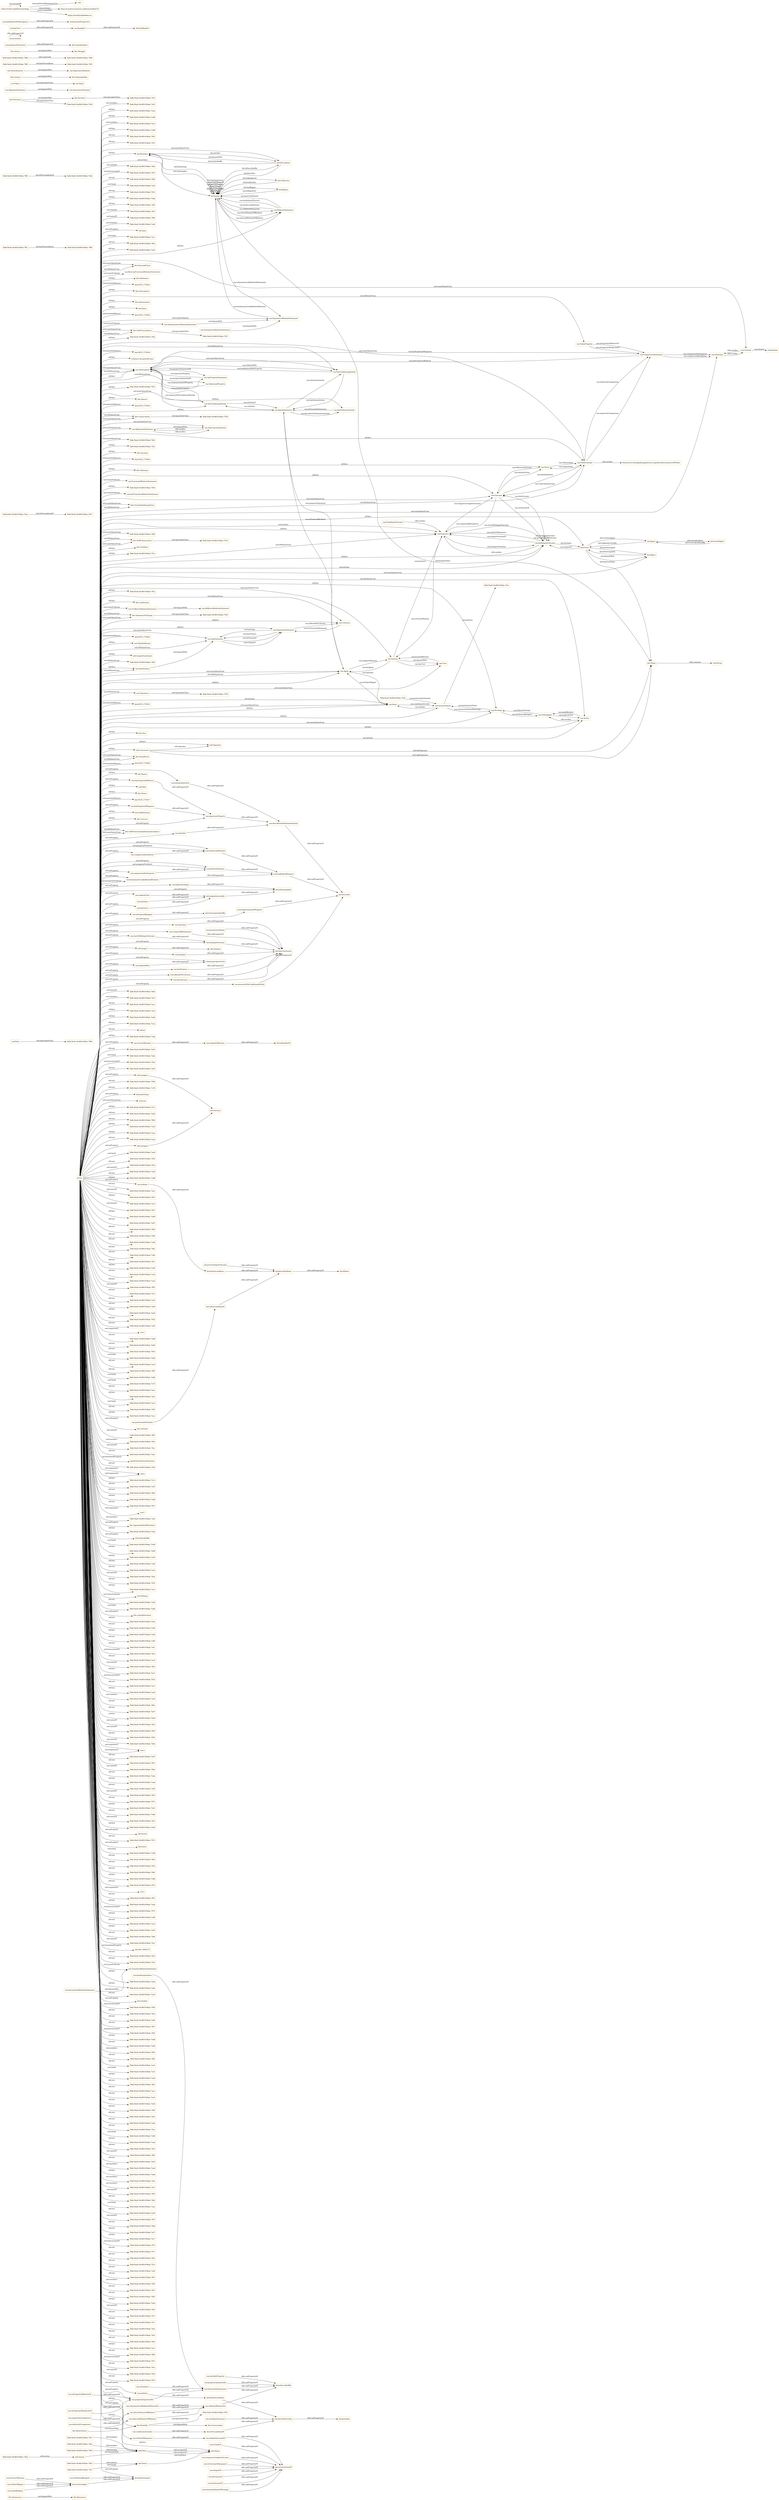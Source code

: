 digraph ar2dtool_diagram { 
rankdir=LR;
size="1501"
node [shape = rectangle, color="orange"]; "bhv:Dominance" "dul:Situation" "odrl:Action" "vae:Path" "5b8c54a9:18c981039ab:-7fea" "5b8c54a9:18c981039ab:-7ffc" "vae:AntiSymmetricRelationStatement" "bhv:PersonalFocus" "5b8c54a9:18c981039ab:-7ff0" "vae:ReverseFunctionalRelationStatement" "bhv:Hedonism" "obo:NCIT_C75921" "bhv:Societal" "vae:ComparisonStatement" "bhv:Universalism" "5b8c54a9:18c981039ab:-7f80" "5b8c54a9:18c981039ab:-7f45" "vae:AwarenessSituation" "vae:Value" "bhv:Stimulation" "odrl:Policy" "bhv:Achievement" "dul:Norm" "obo:NCIT_C75922" "vae:AlignmentSituation" "odrl:Operator" "vae:VaeProperty" "bhv:SelfTrascendence" "5b8c54a9:18c981039ab:-7f4a" "vae:Outcome" "vae:AsymmetricRelationStatement" "obo:NCIT_C75918" "schema:ConceptualFrame" "vae:VaeEntity" "vae:MultiInputOutcome" "5b8c54a9:18c981039ab:-7f3d" "bhv:Conservation" "5b8c54a9:18c981039ab:-7f32" "5b8c54a9:18c981039ab:-7f27" "vae:AlignmentStatement" "bhv:Dependability" "dul:SocialObject" "bhv:Caring" "odrl:Asset" "bhv:Nature" "vae:Generalization" "obo:NCIT_C75919" "5b8c54a9:18c981039ab:-7fd2" "vae:Context" "5b8c54a9:18c981039ab:-7fed" "vae:SymmetricRelationStatement" "vae:ActionOnState" "vae:VaeStatement" "5b8c54a9:18c981039ab:-7ff6" "5b8c54a9:18c981039ab:-7fa5" "5b8c54a9:18c981039ab:-7f3c" "bhv:Security" "obo:NCIT_C75924" "dul:Object" "bhv:Tolerance" "vae:System" "bhv:Humility" "vae:FunctionalRelationStatement" "5b8c54a9:18c981039ab:-7f1f" "5b8c54a9:18c981039ab:-7f50" "odrl:Party" "vae:AntiTransitiveRelationStatement" "vae:Norm" "bhv:GrowthAndAnxietyFree" "vae:User" "5b8c54a9:18c981039ab:-7fcf" "vae:Sequence" "vae:AgentStatement" "5b8c54a9:18c981039ab:-7f94" "vae:VaeConditionedEntity" "bhv:Tradition" "5b8c54a9:18c981039ab:-7f1e" "dul:Event" "dul:Agent" "5b8c54a9:18c981039ab:-7f33" "bhv:SelfEnhancement" "vae:Strategy" "vae:Agent" "bhv:Benevolence" "vae:FinalInputOutcome" "5b8c54a9:18c981039ab:-7fd8" "5b8c54a9:18c981039ab:-7fdb" "5b8c54a9:18c981039ab:-7f5c" "vae:VaeSituation" "bhv:Conformity" "vae:Action" "vae:TransitiveRelationStatement" "bhv:Resources" "dul:Collection" "5b8c54a9:18c981039ab:-7f76" "vae:AwarenessStatement" "vae:IrreflexiveRelationStatement" "obo:NCIT_C75925" "vae:ValueDefinition" "5b8c54a9:18c981039ab:-7fe1" "bhv:OpennessToChange" "5b8c54a9:18c981039ab:-7ff3" "vae:ActingAgent" "odrl:LogicalConstraint" "5b8c54a9:18c981039ab:-7f5d" "5b8c54a9:18c981039ab:-7f9e" "vae:ValueConcept" "vae:ValueProperty" "5b8c54a9:18c981039ab:-7fc9" "5b8c54a9:18c981039ab:-7f51" "vae:VaeStatementEntity" "vae:Criterion" "obo:NCIT_C75915" "bhv:Thought" "vae:Transition" "vae:State" "dul:Entity" "5b8c54a9:18c981039ab:-7fe7" "bhv:Face" "vae:VaeConditioningEntity" "vae:VaePropertyStatement" "bhv:SocialFocus" "obo:NCIT_C75920" "odrl:Constraint" "vae:IntransitiveRelationStatement" "vae:OptimizedProperty" "dul:Theory" "dul:Region" "dul:Description" "bhv:Action" "vcvf:Value" "odrl:Rule" "bhv:Power" "vae:ImportanceRelation" "bhv:Personal" "5b8c54a9:18c981039ab:-7fcc" "vae:ReflexiveRelationStatement" "5b8c54a9:18c981039ab:-7fde" "5b8c54a9:18c981039ab:-7fd5" "obo:NCIT_C75917" "5b8c54a9:18c981039ab:-7ff9" "vae:ArgumentStatement" "5b8c54a9:18c981039ab:-7fe4" "bhv:SelfDirection" "bhv:Concern" "vae:RelationStatement" "bhv:SelfProtectionAndAnxietyAvoidance" ; /*classes style*/
	"bhv:Action" -> "bhv:Thought" [ label = "owl:disjointWith" ];
	"vae:AsymmetricRelationStatement" -> "vae:SymmetricRelationStatement" [ label = "owl:disjointWith" ];
	"vae:proposesStatement" -> "dul:conceptualizes" [ label = "rdfs:subPropertyOf" ];
	"vae:previousInputOutcome" -> "dul:directlyFollows" [ label = "rdfs:subPropertyOf" ];
	"vae:nextInputOutcome" -> "dul:directlyPrecedes" [ label = "rdfs:subPropertyOf" ];
	"vae:VaeSituation" -> "vae:VaeStatement" [ label = "owl:disjointWith" ];
	"vae:hasTrace" -> "dul:isAgentInvolvedIn" [ label = "rdfs:subPropertyOf" ];
	"vae:comparisonHasInferior" -> "vae:hasSecondElement" [ label = "rdfs:subPropertyOf" ];
	"vae:Path" -> "5b8c54a9:18c981039ab:-7f80" [ label = "owl:equivalentClass" ];
	"vae:isInputOf" -> "dul:isConstituentOf" [ label = "rdfs:subPropertyOf" ];
	"vae:isSymmetricallyRelatedElementIn" -> "vae:isRelatedElementIn" [ label = "rdfs:subPropertyOf" ];
	"dul:involvesAgent" -> "dul:hasParticipant" [ label = "rdfs:subPropertyOf" ];
	"terms:license" -> "terms:license" [ label = "rdfs:subPropertyOf" ];
	"dul:isAgentInvolvedIn" -> "dul:isParticipantIn" [ label = "rdfs:subPropertyOf" ];
	"bhv:SelfTrascendence" -> "5b8c54a9:18c981039ab:-7f27" [ label = "owl:equivalentClass" ];
	"vae:describesVaeStatementEntity" -> "dul:describes" [ label = "rdfs:subPropertyOf" ];
	"dul:Event" -> "dul:Object" [ label = "owl:disjointWith" ];
	"vae:isPremiseOf" -> "dul:isConstituentOf" [ label = "rdfs:subPropertyOf" ];
	"vae:interpretationOn" -> "vae:describesVaeStatementEntity" [ label = "rdfs:subPropertyOf" ];
	"dul:Description" -> "dul:Situation" [ label = "owl:disjointWith" ];
	"odrl:Action" -> "odrl:Party" [ label = "owl:disjointWith" ];
	"vae:madeByAgent" -> "dul:involvesAgent" [ label = "rdfs:subPropertyOf" ];
	"dul:isPreconditionOf" -> "dul:directlyPrecedes" [ label = "rdfs:subPropertyOf" ];
	"vae:isOutcomeOf" -> "dul:isConstituentOf" [ label = "rdfs:subPropertyOf" ];
	"vae:isPresentInStatement" -> "dul:isDescribedBy" [ label = "rdfs:subPropertyOf" ];
	"vae:hasInput" -> "dul:hasConstituent" [ label = "rdfs:subPropertyOf" ];
	"bhv:Personal" -> "bhv:Societal" [ label = "owl:disjointWith" ];
	"bhv:Personal" -> "5b8c54a9:18c981039ab:-7f3d" [ label = "owl:equivalentClass" ];
	"vae:hasUser" -> "vae:hasAgent" [ label = "rdfs:subPropertyOf" ];
	"vae:hasRelatedElement" -> "dul:describes" [ label = "rdfs:subPropertyOf" ];
	"vae:onState" -> "dul:hasPrecondition" [ label = "rdfs:subPropertyOf" ];
	"vae:hasActionOnState" -> "dul:hasConstituent" [ label = "rdfs:subPropertyOf" ];
	"dul:hasPrecondition" -> "dul:directlyFollows" [ label = "rdfs:subPropertyOf" ];
	"vae:hasPropertyOfSuperior" -> "vae:expressesProperty" [ label = "rdfs:subPropertyOf" ];
	"bhv:Conservation" -> "5b8c54a9:18c981039ab:-7f5d" [ label = "owl:equivalentClass" ];
	"bhv:Societal" -> "5b8c54a9:18c981039ab:-7f1f" [ label = "owl:equivalentClass" ];
	"vae:Transition" -> "5b8c54a9:18c981039ab:-7f76" [ label = "owl:equivalentClass" ];
	"vae:comparisonHasSuperior" -> "vae:hasFirstElement" [ label = "rdfs:subPropertyOf" ];
	"vae:hasOutcome" -> "dul:hasConstituent" [ label = "rdfs:subPropertyOf" ];
	"vae:isProposedByAgent" -> "dul:isConceptualizedBy" [ label = "rdfs:subPropertyOf" ];
	"bhv:Dominance" -> "bhv:Resources" [ label = "owl:disjointWith" ];
	"vae:isEntityOf" -> "vae:isPresentInStatement" [ label = "rdfs:subPropertyOf" ];
	"vae:MultiInputOutcome" -> "vae:Sequence" [ label = "rdfs:seeAlso" ];
	"vae:propertyExpressedAt" -> "vae:isPresentInStatement" [ label = "rdfs:subPropertyOf" ];
	"vae:hasState" -> "dul:isAgentInvolvedIn" [ label = "rdfs:subPropertyOf" ];
	"vae:AwarenessStatement" -> "vae:AlignmentStatement" [ label = "rdfs:seeAlso" ];
	"bhv:Caring" -> "bhv:Dependability" [ label = "owl:disjointWith" ];
	"vae:isAgentOfSystem" -> "dul:isMemberOf" [ label = "rdfs:subPropertyOf" ];
	"vae:ValueConcept" -> "http://www.ontologydesignpatterns.org/ont/values/valuecore#Value" [ label = "rdfs:seeAlso" ];
	"vae:isInputOutcomeOf" -> "dul:isConstituentOf" [ label = "rdfs:subPropertyOf" ];
	"vae:expressesProperty" -> "vae:describesVaeStatementEntity" [ label = "rdfs:subPropertyOf" ];
	"vae:hasAgent" -> "dul:hasMember" [ label = "rdfs:subPropertyOf" ];
	"vae:isFollowedByAgent" -> "dul:hasParticipant" [ label = "rdfs:subPropertyOf" ];
	"vae:hasRelationWithProperty" -> "schema:hasPerspective" [ label = "rdfs:subPropertyOf" ];
	"vae:perform" -> "dul:hasPostcondition" [ label = "rdfs:subPropertyOf" ];
	"vcvf:Value" -> "vae:Value" [ label = "owl:equivalentClass" ];
	"vae:isTraceOfSystem" -> "dul:involvesAgent" [ label = "rdfs:subPropertyOf" ];
	"vae:conditionsActionIn" -> "dul:isPreconditionOf" [ label = "rdfs:subPropertyOf" ];
	"vae:superiorInComparison" -> "vae:isFirstElementOfRelation" [ label = "rdfs:subPropertyOf" ];
	"vae:System" -> "vae:User" [ label = "owl:disjointWith" ];
	"vae:followsStrategy" -> "dul:isParticipantIn" [ label = "rdfs:subPropertyOf" ];
	"vae:hasPropertyOfInferior" -> "vae:expressesProperty" [ label = "rdfs:subPropertyOf" ];
	"vae:composedBySequence" -> "dul:hasConstituent" [ label = "rdfs:subPropertyOf" ];
	"vae:AlignmentSituation" -> "vae:AwarenessSituation" [ label = "owl:disjointWith" ];
	"https://w3id.org/def/vaeontology" -> "vae:" [ label = "vann:preferredNamespaceUri" ];
	"https://w3id.org/def/vaeontology" -> "https://creativecommons.org/licenses/by/4.0/" [ label = "terms:license" ];
	"https://w3id.org/def/vaeontology" -> "https://w3id.org/def/vaeontology" [ label = "owl:versionIRI" ];
	"https://w3id.org/def/vaeontology" -> "https://chowlk.linkeddata.es" [ label = "mod:createdWith" ];
	"vae:isActionOnStateOfStrategy" -> "dul:isConstituentOf" [ label = "rdfs:subPropertyOf" ];
	"vae:startsWithInputOutcome" -> "vae:hasInputOutcome" [ label = "rdfs:subPropertyOf" ];
	"vae:isOptimizationOfProperty" -> "dul:describes" [ label = "rdfs:subPropertyOf" ];
	"vae:propertyOptimizedAt" -> "dul:isDescribedBy" [ label = "rdfs:subPropertyOf" ];
	"bhv:Humility" -> "bhv:Universalism" [ label = "owl:disjointWith" ];
	"bhv:Humility" -> "5b8c54a9:18c981039ab:-7f51" [ label = "owl:equivalentClass" ];
	"vae:FinalInputOutcome" -> "vae:Sequence" [ label = "rdfs:seeAlso" ];
	"odrl:target" -> "odrl:relation" [ label = "rdfs:subPropertyOf" ];
	"bhv:SelfEnhancement" -> "5b8c54a9:18c981039ab:-7f33" [ label = "owl:equivalentClass" ];
	"dul:directlyPrecedes" -> "dul:precedes" [ label = "rdfs:subPropertyOf" ];
	"vae:makesAction" -> "dul:isAgentInvolvedIn" [ label = "rdfs:subPropertyOf" ];
	"vae:satisfiesProperty" -> "dul:isDescribedBy" [ label = "rdfs:subPropertyOf" ];
	"vae:hasSecondElement" -> "vae:hasRelatedElement" [ label = "rdfs:subPropertyOf" ];
	"vae:relationWith" -> "schema:perspectiveOn" [ label = "rdfs:subPropertyOf" ];
	"vae:isFirstElementOfRelation" -> "vae:isRelatedElementIn" [ label = "rdfs:subPropertyOf" ];
	"vae:measuredOnConditionedEntity" -> "dul:describes" [ label = "rdfs:subPropertyOf" ];
	"vae:Action" -> "vae:ActingAgent" [ label = "rdfs:seeAlso" ];
	"vae:hasFirstElement" -> "vae:hasRelatedElement" [ label = "rdfs:subPropertyOf" ];
	"vae:inferiorInComparison" -> "vae:isSecondElementOfRelation" [ label = "rdfs:subPropertyOf" ];
	"vae:VaeEntity" -> "vae:Context" [ label = "rdfs:seeAlso" ];
	"vae:isRelatedElementIn" -> "dul:isDescribedBy" [ label = "rdfs:subPropertyOf" ];
	"vae:isClaimOf" -> "dul:isConstituentOf" [ label = "rdfs:subPropertyOf" ];
	"vae:hasInputOutcome" -> "dul:hasConstituent" [ label = "rdfs:subPropertyOf" ];
	"vae:isPropertyOfSuperiorOf" -> "vae:propertyExpressedAt" [ label = "rdfs:subPropertyOf" ];
	"vae:isStateOfAgent" -> "dul:involvesAgent" [ label = "rdfs:subPropertyOf" ];
	"vae:Generalization" -> "vae:ImportanceRelation" [ label = "owl:disjointWith" ];
	"vae:IntransitiveRelationStatement" -> "vae:TransitiveRelationStatement" [ label = "owl:disjointWith" ];
	"vae:Context" -> "vae:VaeEntity" [ label = "rdfs:seeAlso" ];
	"NULL" -> "5b8c54a9:18c981039ab:-7fdd" [ label = "owl:unionOf" ];
	"NULL" -> "5b8c54a9:18c981039ab:-7f14" [ label = "owl:members" ];
	"NULL" -> "5b8c54a9:18c981039ab:-7ea1" [ label = "rdf:rest" ];
	"NULL" -> "5b8c54a9:18c981039ab:-7ecb" [ label = "rdf:first" ];
	"NULL" -> "5b8c54a9:18c981039ab:-7ebd" [ label = "rdf:first" ];
	"NULL" -> "5b8c54a9:18c981039ab:-7ec2" [ label = "rdf:rest" ];
	"NULL" -> "bhv:PersonalFocus" [ label = "owl:someValuesFrom" ];
	"NULL" -> "bhv:Hedonism" [ label = "rdf:first" ];
	"NULL" -> "bhv:Conservation" [ label = "owl:allValuesFrom" ];
	"NULL" -> "vae:ValueProperty" [ label = "owl:allValuesFrom" ];
	"NULL" -> "rdf:nil" [ label = "rdf:rest" ];
	"NULL" -> "5b8c54a9:18c981039ab:-7eda" [ label = "rdf:first" ];
	"NULL" -> "vae:VaeConditioningEntity" [ label = "owl:someValuesFrom" ];
	"NULL" -> "vae:isBasedOnCriterion" [ label = "owl:onProperty" ];
	"NULL" -> "5b8c54a9:18c981039ab:-7eb3" [ label = "rdf:rest" ];
	"NULL" -> "vae:interpretationOn" [ label = "owl:onProperty" ];
	"NULL" -> "5b8c54a9:18c981039ab:-7ebe" [ label = "swrl:head" ];
	"NULL" -> "5b8c54a9:18c981039ab:-7f3b" [ label = "owl:intersectionOf" ];
	"NULL" -> "5b8c54a9:18c981039ab:-7e83" [ label = "rdf:rest" ];
	"NULL" -> "odrl:assignee" [ label = "owl:onProperty" ];
	"NULL" -> "5b8c54a9:18c981039ab:-7f38" [ label = "rdf:rest" ];
	"NULL" -> "5b8c54a9:18c981039ab:-7e7d" [ label = "rdf:rest" ];
	"NULL" -> "vae:expressesProperty" [ label = "owl:onProperty" ];
	"NULL" -> "vae:VaeSituation" [ label = "owl:allValuesFrom" ];
	"NULL" -> "dul:hasSetting" [ label = "owl:onProperty" ];
	"NULL" -> "bhv:SelfTrascendence" [ label = "owl:someValuesFrom" ];
	"NULL" -> "owl:real" [ label = "owl:someValuesFrom" ];
	"NULL" -> "5b8c54a9:18c981039ab:-7e7c" [ label = "rdf:first" ];
	"NULL" -> "5b8c54a9:18c981039ab:-7e82" [ label = "rdf:first" ];
	"NULL" -> "5b8c54a9:18c981039ab:-7f08" [ label = "rdf:rest" ];
	"NULL" -> "5b8c54a9:18c981039ab:-7ec9" [ label = "rdf:first" ];
	"NULL" -> "odrl:LogicalConstraint" [ label = "rdf:first" ];
	"NULL" -> "5b8c54a9:18c981039ab:-7eae" [ label = "rdf:first" ];
	"NULL" -> "5b8c54a9:18c981039ab:-7eaa" [ label = "rdf:rest" ];
	"NULL" -> "vae:onEntity" [ label = "owl:onProperty" ];
	"NULL" -> "5b8c54a9:18c981039ab:-7ea6" [ label = "swrl:head" ];
	"NULL" -> "vae:VaeConditioningEntity" [ label = "owl:allValuesFrom" ];
	"NULL" -> "5b8c54a9:18c981039ab:-7f29" [ label = "rdf:rest" ];
	"NULL" -> "5b8c54a9:18c981039ab:-7f5c" [ label = "rdf:first" ];
	"NULL" -> "5b8c54a9:18c981039ab:-7fc8" [ label = "owl:unionOf" ];
	"NULL" -> "vae:comparisonHasInferior" [ label = "owl:onProperty" ];
	"NULL" -> "5b8c54a9:18c981039ab:-7ee6" [ label = "rdf:rest" ];
	"NULL" -> "5b8c54a9:18c981039ab:-7ed8" [ label = "rdf:first" ];
	"NULL" -> "vae:isUserOfSystem" [ label = "owl:onProperty" ];
	"NULL" -> "vae:FunctionalRelationStatement" [ label = "swrl:classPredicate" ];
	"NULL" -> "vae:ActionOnState" [ label = "rdf:first" ];
	"NULL" -> "vae:VaeStatement" [ label = "owl:someValuesFrom" ];
	"NULL" -> "5b8c54a9:18c981039ab:-7eec" [ label = "rdf:rest" ];
	"NULL" -> "vae:Criterion" [ label = "owl:allValuesFrom" ];
	"NULL" -> "5b8c54a9:18c981039ab:-7fd7" [ label = "owl:unionOf" ];
	"NULL" -> "vae:SymmetricRelationStatement" [ label = "swrl:classPredicate" ];
	"NULL" -> "vae:VaeProperty" [ label = "owl:allValuesFrom" ];
	"NULL" -> "vae:hasFirstElement" [ label = "owl:onProperty" ];
	"NULL" -> "bhv:GrowthAndAnxietyFree" [ label = "owl:someValuesFrom" ];
	"NULL" -> "5b8c54a9:18c981039ab:-7ec3" [ label = "rdf:first" ];
	"NULL" -> "vae:Strategy" [ label = "owl:someValuesFrom" ];
	"NULL" -> "obo:NCIT_C75922" [ label = "owl:annotatedSource" ];
	"NULL" -> "5b8c54a9:18c981039ab:-7fd1" [ label = "owl:unionOf" ];
	"NULL" -> "vae:Action" [ label = "rdf:first" ];
	"NULL" -> "5b8c54a9:18c981039ab:-7e98" [ label = "rdf:first" ];
	"NULL" -> "vae:hasOutcome" [ label = "owl:onProperty" ];
	"NULL" -> "5b8c54a9:18c981039ab:-7ed7" [ label = "rdf:rest" ];
	"NULL" -> "5b8c54a9:18c981039ab:-7f00" [ label = "rdf:rest" ];
	"NULL" -> "obo:NCIT_C75920" [ label = "owl:annotatedSource" ];
	"NULL" -> "5b8c54a9:18c981039ab:-7f4b" [ label = "rdf:rest" ];
	"NULL" -> "5b8c54a9:18c981039ab:-7edd" [ label = "rdf:rest" ];
	"NULL" -> "5b8c54a9:18c981039ab:-7f9c" [ label = "rdf:rest" ];
	"NULL" -> "5b8c54a9:18c981039ab:-7ef8" [ label = "rdf:rest" ];
	"NULL" -> "5b8c54a9:18c981039ab:-7f21" [ label = "rdf:rest" ];
	"NULL" -> "5b8c54a9:18c981039ab:-7ed2" [ label = "rdf:first" ];
	"NULL" -> "vae:AwarenessStatement" [ label = "owl:someValuesFrom" ];
	"NULL" -> "5b8c54a9:18c981039ab:-7ec8" [ label = "rdf:rest" ];
	"NULL" -> "5b8c54a9:18c981039ab:-7ea5" [ label = "rdf:first" ];
	"NULL" -> "vae:hasSecondElement" [ label = "owl:onProperty" ];
	"NULL" -> "vae:startsWithInputOutcome" [ label = "owl:onProperty" ];
	"NULL" -> "5b8c54a9:18c981039ab:-7ff5" [ label = "owl:unionOf" ];
	"NULL" -> "5b8c54a9:18c981039ab:-7f12" [ label = "rdf:rest" ];
	"NULL" -> "vae:VaeEntity" [ label = "owl:someValuesFrom" ];
	"NULL" -> "odrl:Operator" [ label = "rdf:first" ];
	"NULL" -> "5b8c54a9:18c981039ab:-7eef" [ label = "rdf:rest" ];
	"NULL" -> "5b8c54a9:18c981039ab:-7eb9" [ label = "rdf:rest" ];
	"NULL" -> "vae:Agent" [ label = "owl:someValuesFrom" ];
	"NULL" -> "5b8c54a9:18c981039ab:-7eb4" [ label = "rdf:first" ];
	"NULL" -> "bhv:Tradition" [ label = "rdf:first" ];
	"NULL" -> "vae:isStartOfSequence" [ label = "owl:onProperty" ];
	"NULL" -> "vae:hasInput" [ label = "owl:onProperty" ];
	"NULL" -> "5b8c54a9:18c981039ab:-7f2d" [ label = "rdf:rest" ];
	"NULL" -> "vae:Sequence" [ label = "owl:onClass" ];
	"NULL" -> "5b8c54a9:18c981039ab:-7ef0" [ label = "rdf:rest" ];
	"NULL" -> "vae:c" [ label = "swrl:argument2" ];
	"NULL" -> "5b8c54a9:18c981039ab:-7e89" [ label = "rdf:rest" ];
	"NULL" -> "5b8c54a9:18c981039ab:-7e80" [ label = "rdf:first" ];
	"NULL" -> "5b8c54a9:18c981039ab:-7f03" [ label = "rdf:rest" ];
	"NULL" -> "vae:VaeConditionedEntity" [ label = "owl:someValuesFrom" ];
	"NULL" -> "5b8c54a9:18c981039ab:-7ebb" [ label = "swrl:body" ];
	"NULL" -> "bhv:SelfEnhancement" [ label = "owl:someValuesFrom" ];
	"NULL" -> "5b8c54a9:18c981039ab:-7ec0" [ label = "rdf:rest" ];
	"NULL" -> "bhv:GrowthAndAnxietyFree" [ label = "owl:allValuesFrom" ];
	"NULL" -> "vae:Outcome" [ label = "owl:someValuesFrom" ];
	"NULL" -> "bhv:SelfDirection" [ label = "rdf:first" ];
	"NULL" -> "vae:hasInputOutcome" [ label = "owl:onProperty" ];
	"NULL" -> "dul:Theory" [ label = "rdf:first" ];
	"NULL" -> "5b8c54a9:18c981039ab:-7f6f" [ label = "rdf:rest" ];
	"NULL" -> "dul:Event" [ label = "rdf:first" ];
	"NULL" -> "5b8c54a9:18c981039ab:-7e8b" [ label = "swrl:body" ];
	"NULL" -> "5b8c54a9:18c981039ab:-7e7f" [ label = "swrl:head" ];
	"NULL" -> "5b8c54a9:18c981039ab:-7ee1" [ label = "rdf:rest" ];
	"NULL" -> "5b8c54a9:18c981039ab:-7e9c" [ label = "rdf:first" ];
	"NULL" -> "vae:ArgumentStatement" [ label = "rdf:first" ];
	"NULL" -> "5b8c54a9:18c981039ab:-7ea3" [ label = "swrl:body" ];
	"NULL" -> "5b8c54a9:18c981039ab:-7f3f" [ label = "rdf:rest" ];
	"NULL" -> "5b8c54a9:18c981039ab:-7ece" [ label = "rdf:first" ];
	"NULL" -> "bhv:attitude" [ label = "owl:onProperty" ];
	"NULL" -> "5b8c54a9:18c981039ab:-7ff2" [ label = "owl:unionOf" ];
	"NULL" -> "5b8c54a9:18c981039ab:-7f04" [ label = "owl:members" ];
	"NULL" -> "5b8c54a9:18c981039ab:-7fec" [ label = "owl:unionOf" ];
	"NULL" -> "5b8c54a9:18c981039ab:-7eb1" [ label = "rdf:rest" ];
	"NULL" -> "vae:Norm" [ label = "rdf:first" ];
	"NULL" -> "schema:perspectiveOn" [ label = "owl:onProperty" ];
	"NULL" -> "oboInOwl:hasExactSynonym" [ label = "owl:annotatedProperty" ];
	"NULL" -> "vae:VaeProperty" [ label = "rdf:first" ];
	"NULL" -> "5b8c54a9:18c981039ab:-7f36" [ label = "rdf:rest" ];
	"NULL" -> "vae:hasSymmetricallyRelatedElement" [ label = "owl:onProperty" ];
	"NULL" -> "vae:AntiTransitiveRelationStatement" [ label = "swrl:classPredicate" ];
	"NULL" -> "vae:b" [ label = "swrl:argument2" ];
	"NULL" -> "obo:NCIT_C75924" [ label = "owl:annotatedSource" ];
	"NULL" -> "5b8c54a9:18c981039ab:-7e7e" [ label = "rdf:first" ];
	"NULL" -> "5b8c54a9:18c981039ab:-7ef3" [ label = "rdf:rest" ];
	"NULL" -> "5b8c54a9:18c981039ab:-7f06" [ label = "rdf:rest" ];
	"NULL" -> "5b8c54a9:18c981039ab:-7e84" [ label = "rdf:first" ];
	"NULL" -> "5b8c54a9:18c981039ab:-7f57" [ label = "rdf:rest" ];
	"NULL" -> "vae:t" [ label = "swrl:argument1" ];
	"NULL" -> "5b8c54a9:18c981039ab:-7efa" [ label = "owl:members" ];
	"NULL" -> "bhv:opposingValueMotivation" [ label = "owl:onProperty" ];
	"NULL" -> "bhv:Humility" [ label = "rdf:first" ];
	"NULL" -> "5b8c54a9:18c981039ab:-7e8a" [ label = "rdf:first" ];
	"NULL" -> "5b8c54a9:18c981039ab:-7f94" [ label = "owl:someValuesFrom" ];
	"NULL" -> "dul:isSatisfiedBy" [ label = "owl:onProperty" ];
	"NULL" -> "5b8c54a9:18c981039ab:-7f9e" [ label = "owl:allValuesFrom" ];
	"NULL" -> "5b8c54a9:18c981039ab:-7e96" [ label = "swrl:body" ];
	"NULL" -> "5b8c54a9:18c981039ab:-7e8d" [ label = "rdf:first" ];
	"NULL" -> "vae:hasFirstElement" [ label = "swrl:propertyPredicate" ];
	"NULL" -> "5b8c54a9:18c981039ab:-7e93" [ label = "rdf:first" ];
	"NULL" -> "5b8c54a9:18c981039ab:-7ebf" [ label = "rdf:first" ];
	"NULL" -> "vae:State" [ label = "owl:onClass" ];
	"NULL" -> "5b8c54a9:18c981039ab:-7eea" [ label = "rdf:rest" ];
	"NULL" -> "5b8c54a9:18c981039ab:-7fa4" [ label = "owl:unionOf" ];
	"NULL" -> "5b8c54a9:18c981039ab:-7f18" [ label = "rdf:rest" ];
	"NULL" -> "5b8c54a9:18c981039ab:-7ec5" [ label = "rdf:first" ];
	"NULL" -> "bhv:OpennessToChange" [ label = "owl:allValuesFrom" ];
	"NULL" -> "owl:Nothing" [ label = "swrl:classPredicate" ];
	"NULL" -> "5b8c54a9:18c981039ab:-7ed5" [ label = "rdf:rest" ];
	"NULL" -> "5b8c54a9:18c981039ab:-7edb" [ label = "swrl:body" ];
	"NULL" -> "vae:VaeSituation" [ label = "rdf:first" ];
	"NULL" -> "bhv:valueMotivation" [ label = "owl:onProperty" ];
	"NULL" -> "vae:relationWith" [ label = "owl:onProperty" ];
	"NULL" -> "bhv:Stimulation" [ label = "rdf:first" ];
	"NULL" -> "5b8c54a9:18c981039ab:-7e9a" [ label = "rdf:first" ];
	"NULL" -> "vae:ReverseFunctionalRelationStatement" [ label = "swrl:classPredicate" ];
	"NULL" -> "5b8c54a9:18c981039ab:-7e92" [ label = "rdf:rest" ];
	"NULL" -> "vae:hasSecondElement" [ label = "swrl:propertyPredicate" ];
	"NULL" -> "5b8c54a9:18c981039ab:-7ed4" [ label = "rdf:first" ];
	"NULL" -> "5b8c54a9:18c981039ab:-7e9f" [ label = "rdf:rest" ];
	"NULL" -> "5b8c54a9:18c981039ab:-7efc" [ label = "rdf:rest" ];
	"NULL" -> "5b8c54a9:18c981039ab:-7f43" [ label = "owl:intersectionOf" ];
	"NULL" -> "odrl:Constraint" [ label = "rdf:first" ];
	"NULL" -> "5b8c54a9:18c981039ab:-7ec6" [ label = "rdf:rest" ];
	"NULL" -> "vae:Action" [ label = "owl:onClass" ];
	"NULL" -> "5b8c54a9:18c981039ab:-7fe6" [ label = "owl:unionOf" ];
	"NULL" -> "5b8c54a9:18c981039ab:-7ea7" [ label = "rdf:first" ];
	"NULL" -> "odrl:target" [ label = "owl:onProperty" ];
	"NULL" -> "vae:AntiSymmetricRelationStatement" [ label = "swrl:classPredicate" ];
	"NULL" -> "5b8c54a9:18c981039ab:-7f1d" [ label = "owl:intersectionOf" ];
	"NULL" -> "5b8c54a9:18c981039ab:-7ee7" [ label = "rdf:rest" ];
	"NULL" -> "vae:Transition" [ label = "owl:allValuesFrom" ];
	"NULL" -> "5b8c54a9:18c981039ab:-7ea0" [ label = "rdf:first" ];
	"NULL" -> "5b8c54a9:18c981039ab:-7ee8" [ label = "owl:members" ];
	"NULL" -> "5b8c54a9:18c981039ab:-7f0a" [ label = "rdf:rest" ];
	"NULL" -> "vae:makesAction" [ label = "owl:onProperty" ];
	"NULL" -> "vae:TransitiveRelationStatement" [ label = "swrl:classPredicate" ];
	"NULL" -> "dul:Object" [ label = "owl:someValuesFrom" ];
	"NULL" -> "dul:isParticipantIn" [ label = "owl:onProperty" ];
	"NULL" -> "5b8c54a9:18c981039ab:-7eb7" [ label = "rdf:rest" ];
	"NULL" -> "bhv:SelfProtectionAndAnxietyAvoidance" [ label = "owl:someValuesFrom" ];
	"NULL" -> "vae:onState" [ label = "owl:onProperty" ];
	"NULL" -> "vae:VaeProperty" [ label = "owl:someValuesFrom" ];
	"NULL" -> "5b8c54a9:18c981039ab:-7eb6" [ label = "rdf:first" ];
	"NULL" -> "5b8c54a9:18c981039ab:-7f32" [ label = "rdf:first" ];
	"NULL" -> "5b8c54a9:18c981039ab:-7fcb" [ label = "owl:unionOf" ];
	"NULL" -> "vae:Agent" [ label = "owl:allValuesFrom" ];
	"NULL" -> "5b8c54a9:18c981039ab:-7f59" [ label = "owl:unionOf" ];
	"NULL" -> "5b8c54a9:18c981039ab:-7f2b" [ label = "rdf:rest" ];
	"NULL" -> "5b8c54a9:18c981039ab:-7fd4" [ label = "owl:unionOf" ];
	"NULL" -> "vae:a" [ label = "swrl:argument1" ];
	"NULL" -> "5b8c54a9:18c981039ab:-7e87" [ label = "rdf:rest" ];
	"NULL" -> "5b8c54a9:18c981039ab:-7f01" [ label = "rdf:rest" ];
	"NULL" -> "obo:NCIT_C75921" [ label = "owl:annotatedSource" ];
	"NULL" -> "5b8c54a9:18c981039ab:-7f9d" [ label = "owl:unionOf" ];
	"NULL" -> "5b8c54a9:18c981039ab:-7ede" [ label = "rdf:rest" ];
	"NULL" -> "5b8c54a9:18c981039ab:-7ea8" [ label = "rdf:rest" ];
	"NULL" -> "dul:Situation" [ label = "rdf:first" ];
	"NULL" -> "5b8c54a9:18c981039ab:-7ef9" [ label = "rdf:rest" ];
	"NULL" -> "bhv:SelfEnhancement" [ label = "owl:allValuesFrom" ];
	"NULL" -> "5b8c54a9:18c981039ab:-7fe9" [ label = "owl:unionOf" ];
	"NULL" -> "5b8c54a9:18c981039ab:-7f73" [ label = "rdf:rest" ];
	"NULL" -> "dul:Description" [ label = "owl:someValuesFrom" ];
	"NULL" -> "bhv:Conservation" [ label = "owl:someValuesFrom" ];
	"NULL" -> "5b8c54a9:18c981039ab:-7e91" [ label = "rdf:first" ];
	"NULL" -> "5b8c54a9:18c981039ab:-7e9b" [ label = "rdf:rest" ];
	"NULL" -> "5b8c54a9:18c981039ab:-7fe3" [ label = "owl:unionOf" ];
	"NULL" -> "bhv:PersonalFocus" [ label = "owl:allValuesFrom" ];
	"NULL" -> "schema:ConceptualFrame" [ label = "rdf:first" ];
	"NULL" -> "5b8c54a9:18c981039ab:-7eb0" [ label = "rdf:first" ];
	"NULL" -> "vae:Outcome" [ label = "rdf:first" ];
	"NULL" -> "vae:Strategy" [ label = "rdf:first" ];
	"NULL" -> "vae:hasPropertyOfInferior" [ label = "owl:onProperty" ];
	"NULL" -> "odrl:action" [ label = "owl:onProperty" ];
	"NULL" -> "5b8c54a9:18c981039ab:-7f4a" [ label = "rdf:first" ];
	"NULL" -> "vae:isProposedByAgent" [ label = "owl:onProperty" ];
	"NULL" -> "5b8c54a9:18c981039ab:-7f50" [ label = "rdf:first" ];
	"NULL" -> "5b8c54a9:18c981039ab:-7f13" [ label = "rdf:rest" ];
	"NULL" -> "bhv:focus" [ label = "owl:onProperty" ];
	"NULL" -> "5b8c54a9:18c981039ab:-7e99" [ label = "swrl:head" ];
	"NULL" -> "5b8c54a9:18c981039ab:-7f0d" [ label = "rdf:rest" ];
	"NULL" -> "5b8c54a9:18c981039ab:-7f34" [ label = "rdf:rest" ];
	"NULL" -> "obo:NCIT_C75918" [ label = "owl:annotatedSource" ];
	"NULL" -> "5b8c54a9:18c981039ab:-7fd0" [ label = "rdf:rest" ];
	"NULL" -> "vae:MultiInputOutcome" [ label = "rdf:first" ];
	"NULL" -> "5b8c54a9:18c981039ab:-7e86" [ label = "rdf:first" ];
	"NULL" -> "5b8c54a9:18c981039ab:-7f55" [ label = "rdf:rest" ];
	"NULL" -> "vae:r" [ label = "swrl:argument1" ];
	"NULL" -> "5b8c54a9:18c981039ab:-7ff1" [ label = "rdf:rest" ];
	"NULL" -> "bhv:SelfProtectionAndAnxietyAvoidance" [ label = "owl:allValuesFrom" ];
	"NULL" -> "5b8c54a9:18c981039ab:-7eab" [ label = "rdf:first" ];
	"NULL" -> "vae:ValueDefinition" [ label = "rdf:first" ];
	"NULL" -> "vae:hasPropertyOfSuperior" [ label = "owl:onProperty" ];
	"NULL" -> "5b8c54a9:18c981039ab:-7f75" [ label = "owl:intersectionOf" ];
	"NULL" -> "5b8c54a9:18c981039ab:-7e8f" [ label = "rdf:first" ];
	"NULL" -> "bhv:Security" [ label = "rdf:first" ];
	"NULL" -> "5b8c54a9:18c981039ab:-7ee2" [ label = "rdf:rest" ];
	"NULL" -> "vae:AgentStatement" [ label = "rdf:first" ];
	"NULL" -> "vae:propertyExpressedAt" [ label = "owl:onProperty" ];
	"NULL" -> "vae:AlignmentStatement" [ label = "owl:someValuesFrom" ];
	"NULL" -> "5b8c54a9:18c981039ab:-7e95" [ label = "rdf:first" ];
	"NULL" -> "5b8c54a9:18c981039ab:-7f46" [ label = "rdf:rest" ];
	"NULL" -> "5b8c54a9:18c981039ab:-7fce" [ label = "owl:unionOf" ];
	"NULL" -> "bhv:OpennessToChange" [ label = "owl:someValuesFrom" ];
	"NULL" -> "obo:IAO_0000115" [ label = "owl:annotatedProperty" ];
	"NULL" -> "dul:hasParticipant" [ label = "owl:onProperty" ];
	"NULL" -> "5b8c54a9:18c981039ab:-7fe2" [ label = "rdf:rest" ];
	"NULL" -> "odrl:assigner" [ label = "owl:onProperty" ];
	"NULL" -> "bhv:SocialFocus" [ label = "owl:someValuesFrom" ];
	"NULL" -> "5b8c54a9:18c981039ab:-7f16" [ label = "rdf:rest" ];
	"NULL" -> "5b8c54a9:18c981039ab:-7eba" [ label = "rdf:first" ];
	"NULL" -> "5b8c54a9:18c981039ab:-7e9e" [ label = "rdf:first" ];
	"NULL" -> "5b8c54a9:18c981039ab:-7ed3" [ label = "rdf:rest" ];
	"NULL" -> "dul:satisfies" [ label = "owl:onProperty" ];
	"NULL" -> "vae:VaePropertyStatement" [ label = "owl:allValuesFrom" ];
	"NULL" -> "vae:a" [ label = "swrl:argument2" ];
	"NULL" -> "5b8c54a9:18c981039ab:-7f5b" [ label = "owl:intersectionOf" ];
	"NULL" -> "odrl:Rule" [ label = "rdf:first" ];
	"NULL" -> "obo:NCIT_C75925" [ label = "owl:annotatedSource" ];
	"NULL" -> "5b8c54a9:18c981039ab:-7fd3" [ label = "rdf:rest" ];
	"NULL" -> "5b8c54a9:18c981039ab:-7ef4" [ label = "rdf:rest" ];
	"NULL" -> "bhv:SocialFocus" [ label = "owl:allValuesFrom" ];
	"NULL" -> "5b8c54a9:18c981039ab:-7f07" [ label = "rdf:rest" ];
	"NULL" -> "vae:ValueConcept" [ label = "owl:someValuesFrom" ];
	"NULL" -> "vae:hasPremise" [ label = "owl:onProperty" ];
	"NULL" -> "5b8c54a9:18c981039ab:-7f4f" [ label = "owl:intersectionOf" ];
	"NULL" -> "bhv:Tolerance" [ label = "rdf:first" ];
	"NULL" -> "5b8c54a9:18c981039ab:-7ed6" [ label = "rdf:first" ];
	"NULL" -> "5b8c54a9:18c981039ab:-7e9d" [ label = "rdf:rest" ];
	"NULL" -> "5b8c54a9:18c981039ab:-7f0b" [ label = "owl:members" ];
	"NULL" -> "vae:State" [ label = "owl:someValuesFrom" ];
	"NULL" -> "5b8c54a9:18c981039ab:-7ff4" [ label = "rdf:rest" ];
	"NULL" -> "5b8c54a9:18c981039ab:-7ec4" [ label = "rdf:rest" ];
	"NULL" -> "bhv:Power" [ label = "rdf:first" ];
	"NULL" -> "bhv:Nature" [ label = "rdf:first" ];
	"NULL" -> "5b8c54a9:18c981039ab:-7ecf" [ label = "swrl:head" ];
	"NULL" -> "5b8c54a9:18c981039ab:-7ea9" [ label = "rdf:first" ];
	"NULL" -> "vae:b" [ label = "swrl:argument1" ];
	"NULL" -> "5b8c54a9:18c981039ab:-7ffa" [ label = "rdf:rest" ];
	"NULL" -> "5b8c54a9:18c981039ab:-7eca" [ label = "rdf:rest" ];
	"NULL" -> "5b8c54a9:18c981039ab:-7ee5" [ label = "rdf:rest" ];
	"NULL" -> "5b8c54a9:18c981039ab:-7e94" [ label = "rdf:rest" ];
	"NULL" -> "5b8c54a9:18c981039ab:-7f49" [ label = "rdf:rest" ];
	"NULL" -> "5b8c54a9:18c981039ab:-7e81" [ label = "rdf:rest" ];
	"NULL" -> "5b8c54a9:18c981039ab:-7e8e" [ label = "rdf:rest" ];
	"NULL" -> "5b8c54a9:18c981039ab:-7f3c" [ label = "rdf:first" ];
	"NULL" -> "vae:Action" [ label = "owl:allValuesFrom" ];
	"NULL" -> "5b8c54a9:18c981039ab:-7fca" [ label = "rdf:rest" ];
	"NULL" -> "5b8c54a9:18c981039ab:-7e90" [ label = "swrl:head" ];
	"NULL" -> "vae:Agent" [ label = "rdf:first" ];
	"NULL" -> "5b8c54a9:18c981039ab:-7eeb" [ label = "rdf:rest" ];
	"NULL" -> "5b8c54a9:18c981039ab:-7fe5" [ label = "rdf:rest" ];
	"NULL" -> "5b8c54a9:18c981039ab:-7ffb" [ label = "owl:unionOf" ];
	"NULL" -> "5b8c54a9:18c981039ab:-7eb5" [ label = "rdf:rest" ];
	"NULL" -> "vae:Sequence" [ label = "rdf:first" ];
	"NULL" -> "vae:followsStrategy" [ label = "owl:onProperty" ];
	"NULL" -> "bhv:Achievement" [ label = "rdf:first" ];
	"NULL" -> "5b8c54a9:18c981039ab:-7eed" [ label = "owl:members" ];
	"NULL" -> "vae:VaeStatementEntity" [ label = "rdf:first" ];
	"NULL" -> "bhv:Conformity" [ label = "rdf:first" ];
	"NULL" -> "5b8c54a9:18c981039ab:-7eb8" [ label = "rdf:first" ];
	"NULL" -> "5b8c54a9:18c981039ab:-7efe" [ label = "owl:members" ];
	"NULL" -> "vae:perform" [ label = "owl:onProperty" ];
	"NULL" -> "5b8c54a9:18c981039ab:-7ef1" [ label = "owl:members" ];
	"NULL" -> "5b8c54a9:18c981039ab:-7f93" [ label = "owl:unionOf" ];
	"NULL" -> "vae:RelationStatement" [ label = "rdf:first" ];
	"NULL" -> "5b8c54a9:18c981039ab:-7feb" [ label = "rdf:rest" ];
	"NULL" -> "bhv:SelfTrascendence" [ label = "owl:allValuesFrom" ];
	"NULL" -> "5b8c54a9:18c981039ab:-7eac" [ label = "swrl:body" ];
	"NULL" -> "5b8c54a9:18c981039ab:-7e85" [ label = "rdf:rest" ];
	"NULL" -> "obo:NCIT_C75919" [ label = "owl:annotatedSource" ];
	"NULL" -> "odrl:Party" [ label = "rdf:first" ];
	"NULL" -> "5b8c54a9:18c981039ab:-7f2f" [ label = "owl:unionOf" ];
	"NULL" -> "5b8c54a9:18c981039ab:-7fd6" [ label = "rdf:rest" ];
	"NULL" -> "obo:NCIT_C75917" [ label = "owl:annotatedSource" ];
	"NULL" -> "5b8c54a9:18c981039ab:-7ef7" [ label = "rdf:rest" ];
	"NULL" -> "dul:Entity" [ label = "owl:onClass" ];
	"NULL" -> "5b8c54a9:18c981039ab:-7ec7" [ label = "rdf:first" ];
	"NULL" -> "5b8c54a9:18c981039ab:-7f7f" [ label = "owl:intersectionOf" ];
	"NULL" -> "5b8c54a9:18c981039ab:-7f1e" [ label = "rdf:first" ];
	"NULL" -> "5b8c54a9:18c981039ab:-7f71" [ label = "rdf:rest" ];
	"NULL" -> "5b8c54a9:18c981039ab:-7fdc" [ label = "rdf:rest" ];
	"NULL" -> "5b8c54a9:18c981039ab:-7f1a" [ label = "rdf:rest" ];
	"NULL" -> "5b8c54a9:18c981039ab:-7efd" [ label = "rdf:rest" ];
	"NULL" -> "odrl:Policy" [ label = "rdf:first" ];
	"NULL" -> "5b8c54a9:18c981039ab:-7ff7" [ label = "rdf:rest" ];
	"NULL" -> "5b8c54a9:18c981039ab:-7f0f" [ label = "owl:members" ];
	"NULL" -> "vae:Context" [ label = "owl:someValuesFrom" ];
	"NULL" -> "5b8c54a9:18c981039ab:-7f41" [ label = "rdf:rest" ];
	"NULL" -> "5b8c54a9:18c981039ab:-7f92" [ label = "rdf:rest" ];
	"NULL" -> "5b8c54a9:18c981039ab:-7eb2" [ label = "rdf:first" ];
	"NULL" -> "5b8c54a9:18c981039ab:-7fe0" [ label = "owl:unionOf" ];
	"NULL" -> "vae:hasTrace" [ label = "owl:onProperty" ];
	"NULL" -> "5b8c54a9:18c981039ab:-7fc7" [ label = "rdf:rest" ];
	"NULL" -> "5b8c54a9:18c981039ab:-7f11" [ label = "rdf:rest" ];
	"NULL" -> "vae:MultiInputOutcome" [ label = "owl:onClass" ];
	"NULL" -> "5b8c54a9:18c981039ab:-7fcd" [ label = "rdf:rest" ];
	"NULL" -> "5b8c54a9:18c981039ab:-7fa3" [ label = "rdf:rest" ];
	"NULL" -> "vae:ValueConcept" [ label = "rdf:first" ];
	"NULL" -> "5b8c54a9:18c981039ab:-7fe8" [ label = "rdf:rest" ];
	"NULL" -> "vae:Sequence" [ label = "owl:allValuesFrom" ];
	"NULL" -> "5b8c54a9:18c981039ab:-7ec1" [ label = "rdf:first" ];
	"NULL" -> "5b8c54a9:18c981039ab:-7f09" [ label = "rdf:rest" ];
	"NULL" -> "5b8c54a9:18c981039ab:-7f31" [ label = "owl:intersectionOf" ];
	"NULL" -> "5b8c54a9:18c981039ab:-7fee" [ label = "rdf:rest" ];
	"NULL" -> "vae:composedBySequence" [ label = "owl:onProperty" ];
	"NULL" -> "5b8c54a9:18c981039ab:-7f4d" [ label = "owl:unionOf" ];
	"NULL" -> "vae:hasSymmetricallyRelatedElement" [ label = "swrl:propertyPredicate" ];
	"NULL" -> "5b8c54a9:18c981039ab:-7f7d" [ label = "rdf:rest" ];
	"NULL" -> "5b8c54a9:18c981039ab:-7ef5" [ label = "owl:members" ];
	"NULL" -> "5b8c54a9:18c981039ab:-7ea2" [ label = "rdf:first" ];
	"NULL" -> "5b8c54a9:18c981039ab:-7ed9" [ label = "rdf:rest" ];
	"NULL" -> "vae:Criterion" [ label = "rdf:first" ];
	"NULL" -> "5b8c54a9:18c981039ab:-7ee3" [ label = "owl:members" ];
	"NULL" -> "5b8c54a9:18c981039ab:-7e88" [ label = "rdf:first" ];
	"NULL" -> "5b8c54a9:18c981039ab:-7f02" [ label = "rdf:rest" ];
	"NULL" -> "vae:hasClaim" [ label = "owl:onProperty" ];
	"NULL" -> "5b8c54a9:18c981039ab:-7f53" [ label = "rdf:rest" ];
	"NULL" -> "5b8c54a9:18c981039ab:-7fda" [ label = "owl:unionOf" ];
	"NULL" -> "obo:NCIT_C75915" [ label = "owl:annotatedSource" ];
	"NULL" -> "5b8c54a9:18c981039ab:-7f25" [ label = "owl:intersectionOf" ];
	"NULL" -> "vae:VaeStatement" [ label = "owl:allValuesFrom" ];
	"NULL" -> "5b8c54a9:18c981039ab:-7fd9" [ label = "rdf:rest" ];
	"NULL" -> "5b8c54a9:18c981039ab:-7eaf" [ label = "swrl:head" ];
	"NULL" -> "bhv:Concern" [ label = "rdf:first" ];
	"NULL" -> "bhv:Face" [ label = "rdf:first" ];
	"NULL" -> "5b8c54a9:18c981039ab:-7f23" [ label = "rdf:rest" ];
	"NULL" -> "5b8c54a9:18c981039ab:-7ed0" [ label = "rdf:first" ];
	"NULL" -> "vae:ValueConcept" [ label = "owl:allValuesFrom" ];
	"NULL" -> "5b8c54a9:18c981039ab:-7fa5" [ label = "owl:someValuesFrom" ];
	"NULL" -> "5b8c54a9:18c981039ab:-7fdf" [ label = "rdf:rest" ];
	"NULL" -> "vae:State" [ label = "rdf:first" ];
	"NULL" -> "vae:System" [ label = "owl:someValuesFrom" ];
	"NULL" -> "5b8c54a9:18c981039ab:-7fef" [ label = "owl:unionOf" ];
	"NULL" -> "5b8c54a9:18c981039ab:-7ff8" [ label = "owl:unionOf" ];
	"NULL" -> "5b8c54a9:18c981039ab:-7edf" [ label = "owl:members" ];
	"NULL" -> "vae:isOptimizationOfProperty" [ label = "owl:onProperty" ];
	"NULL" -> "rdf:value" [ label = "owl:onProperty" ];
	"NULL" -> "vae:IrreflexiveRelationStatement" [ label = "swrl:classPredicate" ];
	"NULL" -> "5b8c54a9:18c981039ab:-7ecc" [ label = "swrl:body" ];
	"NULL" -> "vae:User" [ label = "owl:someValuesFrom" ];
	"NULL" -> "5b8c54a9:18c981039ab:-7f0e" [ label = "rdf:rest" ];
	"NULL" -> "vae:comparisonHasSuperior" [ label = "owl:onProperty" ];
	"NULL" -> "5b8c54a9:18c981039ab:-7ed1" [ label = "rdf:rest" ];
	"NULL" -> "dul:Norm" [ label = "rdf:first" ];
	"NULL" -> "vae:measuredOnConditionedEntity" [ label = "owl:onProperty" ];
	"vae:isUserOfSystem" -> "vae:isAgentOfSystem" [ label = "rdfs:subPropertyOf" ];
	"vae:isPropertyOfInferiorOf" -> "vae:propertyExpressedAt" [ label = "rdfs:subPropertyOf" ];
	"vae:hasClaim" -> "dul:hasConstituent" [ label = "rdfs:subPropertyOf" ];
	"bhv:OpennessToChange" -> "5b8c54a9:18c981039ab:-7f45" [ label = "owl:equivalentClass" ];
	"vae:hasSymmetricallyRelatedElement" -> "vae:hasRelatedElement" [ label = "rdfs:subPropertyOf" ];
	"vae:hasPremise" -> "dul:hasConstituent" [ label = "rdfs:subPropertyOf" ];
	"vae:IrreflexiveRelationStatement" -> "vae:ReflexiveRelationStatement" [ label = "owl:disjointWith" ];
	"vae:isStartOfSequence" -> "vae:isInputOutcomeOf" [ label = "rdfs:subPropertyOf" ];
	"bhv:Benevolence" -> "bhv:Humility" [ label = "owl:disjointWith" ];
	"odrl:assigner" -> "odrl:function" [ label = "rdfs:subPropertyOf" ];
	"vae:onEntity" -> "vae:describesVaeStatementEntity" [ label = "rdfs:subPropertyOf" ];
	"vae:composesComplexOutcome" -> "dul:isConstituentOf" [ label = "rdfs:subPropertyOf" ];
	"vae:isSecondElementOfRelation" -> "vae:isRelatedElementIn" [ label = "rdfs:subPropertyOf" ];
	"vae:hasInterpretation" -> "vae:isPresentInStatement" [ label = "rdfs:subPropertyOf" ];
	"vae:AlignmentStatement" -> "vae:AwarenessStatement" [ label = "rdfs:seeAlso" ];
	"vae:AlignmentStatement" -> "vae:AwarenessStatement" [ label = "owl:disjointWith" ];
	"dul:isPostconditionOf" -> "dul:directlyFollows" [ label = "rdfs:subPropertyOf" ];
	"odrl:assignee" -> "odrl:function" [ label = "rdfs:subPropertyOf" ];
	"dul:directlyFollows" -> "dul:follows" [ label = "rdfs:subPropertyOf" ];
	"vae:isBasedOnCriterion" -> "dul:hasConstituent" [ label = "rdfs:subPropertyOf" ];
	"vae:performedOnStateIn" -> "dul:isPostconditionOf" [ label = "rdfs:subPropertyOf" ];
	"dul:hasPostcondition" -> "dul:directlyPrecedes" [ label = "rdfs:subPropertyOf" ];
	"vae:isCriterionOfArgument" -> "dul:isConstituentOf" [ label = "rdfs:subPropertyOf" ];
	"vae:AntiSymmetricRelationStatement" -> "vae:SymmetricRelationStatement" [ label = "owl:disjointWith" ];
	"5b8c54a9:18c981039ab:-7ff6" -> "5b8c54a9:18c981039ab:-7ff3" [ label = "dul:hasPrecondition" ];
	"vae:Agent" -> "vae:System" [ label = "vae:isAgentOfSystem" ];
	"dul:Entity" -> "dul:Entity" [ label = "dul:follows" ];
	"vae:Outcome" -> "vae:Sequence" [ label = "vae:composedBySequence" ];
	"odrl:Constraint" -> "owl:Thing" [ label = "odrl:rightOperand" ];
	"vae:ActionOnState" -> "5b8c54a9:18c981039ab:-7fcc" [ label = "vae:perform" ];
	"vae:ComparisonStatement" -> "vae:VaeProperty" [ label = "vae:hasPropertyOfSuperior" ];
	"vae:Outcome" -> "vae:ValueConcept" [ label = "vae:abidesByValue" ];
	"vae:VaePropertyStatement" -> "vae:VaeProperty" [ label = "vae:expressesProperty" ];
	"vae:ActingAgent" -> "vae:Strategy" [ label = "vae:followsStrategy" ];
	"vae:ActionOnState" -> "vae:Strategy" [ label = "vae:isActionOnStateOfStrategy" ];
	"dul:Agent" -> "dul:Event" [ label = "dul:isAgentInvolvedIn" ];
	"dul:SocialObject" -> "dul:Agent" [ label = "dul:isConceptualizedBy" ];
	"vae:AgentStatement" -> "vae:VaeConditionedEntity" [ label = "vae:onEntity" ];
	"vae:Sequence" -> "vae:MultiInputOutcome" [ label = "vae:hasInputOutcome" ];
	"vae:MultiInputOutcome" -> "dul:Event" [ label = "vae:hasInput" ];
	"vae:Sequence" -> "vae:MultiInputOutcome" [ label = "vae:startsWithInputOutcome" ];
	"dul:Object" -> "dul:Event" [ label = "dul:isParticipantIn" ];
	"vae:AgentStatement" -> "vae:Agent" [ label = "vae:isProposedByAgent" ];
	"vae:MultiInputOutcome" -> "vae:MultiInputOutcome" [ label = "vae:previousInputOutcome" ];
	"vae:ComparisonStatement" -> "vae:VaeEntity" [ label = "vae:comparisonHasSuperior" ];
	"odrl:Constraint" -> "odrl:Operator" [ label = "odrl:operator" ];
	"vae:VaeConditionedEntity" -> "vae:VaeProperty" [ label = "vae:satisfiesProperty" ];
	"vae:AgentStatement" -> "vae:VaeStatementEntity" [ label = "vae:describesVaeStatementEntity" ];
	"odrl:Asset" -> "odrl:Policy" [ label = "odrl:hasPolicy" ];
	"vae:ArgumentStatement" -> "vae:VaeStatement" [ label = "vae:hasClaim" ];
	"vae:VaeProperty" -> "vae:VaeConditionedEntity" [ label = "vae:measuredOnConditionedEntity" ];
	"dul:Entity" -> "dul:Collection" [ label = "dul:isMemberOf" ];
	"vae:Agent" -> "vae:AgentStatement" [ label = "vae:proposesStatement" ];
	"vae:System" -> "vae:Sequence" [ label = "vae:hasTrace" ];
	"dul:Event" -> "owl:Thing" [ label = "dul:hasEventDate" ];
	"vae:Outcome" -> "vae:Norm" [ label = "vae:satisfiesNorm" ];
	"dul:Entity" -> "vae:SymmetricRelationStatement" [ label = "vae:isSymmetricallyRelatedElementIn" ];
	"vae:SymmetricRelationStatement" -> "dul:Entity" [ label = "vae:hasSymmetricallyRelatedElement" ];
	"vae:RelationStatement" -> "dul:Entity" [ label = "vae:hasFirstElement" ];
	"vae:User" -> "vae:System" [ label = "vae:isUserOfSystem" ];
	"5b8c54a9:18c981039ab:-7fe4" -> "odrl:Action" [ label = "odrl:action" ];
	"odrl:Party" -> "odrl:Policy" [ label = "odrl:assigneeOf" ];
	"vae:Sequence" -> "vae:Outcome" [ label = "vae:composesComplexOutcome" ];
	"vae:Criterion" -> "vae:ArgumentStatement" [ label = "vae:isCriterionOfArgument" ];
	"dul:Entity" -> "dul:Entity" [ label = "dul:directlyPrecedes" ];
	"dul:Entity" -> "vae:RelationStatement" [ label = "vae:isRelatedElementIn" ];
	"vae:RelationStatement" -> "dul:Entity" [ label = "vae:hasRelatedElement" ];
	"vae:ComparisonStatement" -> "vae:VaeProperty" [ label = "vae:hasPropertyOfInferior" ];
	"vae:Sequence" -> "vae:System" [ label = "vae:isTraceOfSystem" ];
	"vae:VaeStatementEntity" -> "vae:AgentStatement" [ label = "vae:isPresentInStatement" ];
	"dul:Entity" -> "vae:RelationStatement" [ label = "vae:isFirstElementOfRelation" ];
	"vae:VaeProperty" -> "vae:VaeConditioningEntity" [ label = "vae:relationWith" ];
	"5b8c54a9:18c981039ab:-7fd5" -> "odrl:Party" [ label = "odrl:function" ];
	"vae:System" -> "vae:User" [ label = "vae:hasUser" ];
	"dul:Entity" -> "vae:RelationStatement" [ label = "vae:isSecondElementOfRelation" ];
	"dul:Event" -> "vae:MultiInputOutcome" [ label = "vae:isInputOf" ];
	"vae:OptimizedProperty" -> "vae:VaeProperty" [ label = "vae:isOptimizationOfProperty" ];
	"dul:Agent" -> "dul:SocialObject" [ label = "dul:conceptualizes" ];
	"vae:Agent" -> "vae:State" [ label = "vae:hasState" ];
	"vae:AgentStatement" -> "vae:VaeConditioningEntity" [ label = "vae:interpretationOn" ];
	"vae:MultiInputOutcome" -> "vae:Sequence" [ label = "vae:isStartOfSequence" ];
	"vae:VaeStatement" -> "vae:ArgumentStatement" [ label = "vae:isPremiseOf" ];
	"5b8c54a9:18c981039ab:-7ffc" -> "5b8c54a9:18c981039ab:-7ff9" [ label = "dul:hasPostcondition" ];
	"dul:Entity" -> "dul:Entity" [ label = "dul:precedes" ];
	"vae:Strategy" -> "vae:ActingAgent" [ label = "vae:isFollowedByAgent" ];
	"dul:Event" -> "dul:Object" [ label = "dul:hasParticipant" ];
	"5b8c54a9:18c981039ab:-7fd2" -> "odrl:Asset" [ label = "odrl:relation" ];
	"dul:Region" -> "dul:Entity" [ label = "dul:isRegionFor" ];
	"vae:MultiInputOutcome" -> "vae:Sequence" [ label = "vae:isInputOutcomeOf" ];
	"vae:Context" -> "xsd:boolean" [ label = "vae:isActive" ];
	"odrl:Party" -> "odrl:Policy" [ label = "odrl:assignerOf" ];
	"5b8c54a9:18c981039ab:-7fea" -> "5b8c54a9:18c981039ab:-7fe7" [ label = "dul:isPreconditionOf" ];
	"dul:Entity" -> "dul:Description" [ label = "dul:isDescribedBy" ];
	"vae:ValueProperty" -> "vae:ComparisonStatement" [ label = "vae:isPropertyOfSuperiorOf" ];
	"vae:ValueConcept" -> "vae:ComparisonStatement" [ label = "vae:superiorInComparison" ];
	"vae:Norm" -> "vae:ValueConcept" [ label = "vae:reflectsValue" ];
	"vae:VaeConditioningEntity" -> "vae:VaeProperty" [ label = "vae:hasRelationWithProperty" ];
	"vae:State" -> "vae:Agent" [ label = "vae:isStateOfAgent" ];
	"dul:Situation" -> "dul:Entity" [ label = "dul:isSettingFor" ];
	"dul:Entity" -> "dul:Entity" [ label = "dul:directlyFollows" ];
	"5b8c54a9:18c981039ab:-7ff0" -> "5b8c54a9:18c981039ab:-7fed" [ label = "dul:isPostconditionOf" ];
	"vae:ComparisonStatement" -> "vae:VaeEntity" [ label = "vae:comparisonHasInferior" ];
	"vae:VaeConditionedEntity" -> "vae:AgentStatement" [ label = "vae:isEntityOf" ];
	"vae:Outcome" -> "vae:MultiInputOutcome" [ label = "vae:isOutcomeOf" ];
	"5b8c54a9:18c981039ab:-7fde" -> "odrl:Party" [ label = "odrl:assigner" ];
	"vae:ArgumentStatement" -> "vae:VaeStatement" [ label = "vae:hasPremise" ];
	"dul:Entity" -> "dul:Situation" [ label = "dul:hasSetting" ];
	"vae:VaeProperty" -> "vae:OptimizedProperty" [ label = "vae:propertyOptimizedAt" ];
	"odrl:Constraint" -> "owl:Thing" [ label = "odrl:leftOperand" ];
	"dul:Event" -> "dul:Agent" [ label = "dul:involvesAgent" ];
	"vae:ActionOnState" -> "vae:State" [ label = "vae:onState" ];
	"vae:VaeStatement" -> "vae:ArgumentStatement" [ label = "vae:isClaimOf" ];
	"vae:Strategy" -> "vae:ActionOnState" [ label = "vae:hasActionOnState" ];
	"dul:Description" -> "dul:Entity" [ label = "dul:describes" ];
	"dul:Collection" -> "dul:Entity" [ label = "dul:hasMember" ];
	"vae:ActingAgent" -> "vae:Action" [ label = "vae:makesAction" ];
	"dul:Entity" -> "dul:Entity" [ label = "dul:isConstituentOf" ];
	"dul:Entity" -> "dul:Entity" [ label = "dul:hasConstituent" ];
	"dul:Entity" -> "owl:Thing" [ label = "dul:hasDataValue" ];
	"5b8c54a9:18c981039ab:-7fc9" -> "vae:ActionOnState" [ label = "vae:performedOnStateIn" ];
	"vae:MultiInputOutcome" -> "vae:Outcome" [ label = "vae:hasOutcome" ];
	"owl:Thing" -> "xsd:String" [ label = "rdfs:comment" ];
	"vae:ArgumentStatement" -> "vae:Criterion" [ label = "vae:isBasedOnCriterion" ];
	"5b8c54a9:18c981039ab:-7fe1" -> "odrl:Party" [ label = "odrl:assignee" ];
	"vae:RelationStatement" -> "dul:Entity" [ label = "vae:hasSecondElement" ];
	"vae:VaeProperty" -> "vae:VaePropertyStatement" [ label = "vae:propertyExpressedAt" ];
	"5b8c54a9:18c981039ab:-7fdb" -> "5b8c54a9:18c981039ab:-7fd8" [ label = "odrl:constraint" ];
	"5b8c54a9:18c981039ab:-7fcf" -> "odrl:Asset" [ label = "odrl:target" ];
	"vae:ValueProperty" -> "vae:ComparisonStatement" [ label = "vae:isPropertyOfInferiorOf" ];
	"vae:MultiInputOutcome" -> "vae:MultiInputOutcome" [ label = "vae:nextInputOutcome" ];
	"vae:ValueConcept" -> "vae:Outcome" [ label = "vae:constrainsOutcome" ];
	"dul:Description" -> "dul:Situation" [ label = "dul:isSatisfiedBy" ];
	"vae:VaeConditioningEntity" -> "vae:AgentStatement" [ label = "vae:hasInterpretation" ];
	"vae:System" -> "vae:Agent" [ label = "vae:hasAgent" ];
	"vae:Norm" -> "vae:Outcome" [ label = "vae:influencesOutcome" ];
	"dul:Entity" -> "dul:Region" [ label = "dul:hasRegion" ];
	"vae:State" -> "vae:ActionOnState" [ label = "vae:conditionsActionIn" ];
	"dul:Situation" -> "dul:Description" [ label = "dul:satisfies" ];
	"vae:ValueConcept" -> "vae:Norm" [ label = "vae:shapesNorm" ];
	"vae:Action" -> "vae:ActingAgent" [ label = "vae:madeByAgent" ];
	"vae:ValueConcept" -> "vae:ComparisonStatement" [ label = "vae:inferiorInComparison" ];

}
